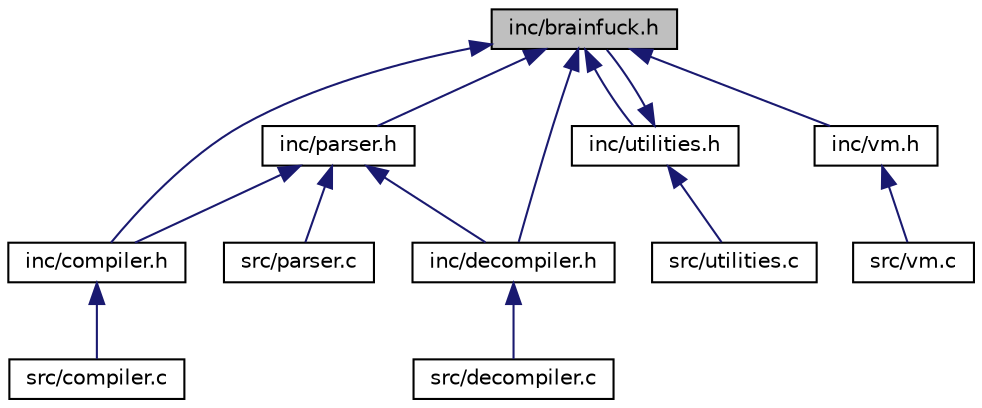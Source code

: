 digraph "inc/brainfuck.h"
{
 // LATEX_PDF_SIZE
  edge [fontname="Helvetica",fontsize="10",labelfontname="Helvetica",labelfontsize="10"];
  node [fontname="Helvetica",fontsize="10",shape=record];
  Node1 [label="inc/brainfuck.h",height=0.2,width=0.4,color="black", fillcolor="grey75", style="filled", fontcolor="black",tooltip="En-tête de l'interpréteur Brainfuck."];
  Node1 -> Node2 [dir="back",color="midnightblue",fontsize="10",style="solid",fontname="Helvetica"];
  Node2 [label="inc/compiler.h",height=0.2,width=0.4,color="black", fillcolor="white", style="filled",URL="$compiler_8h.html",tooltip="Module implémentant la compilation de programmes Brainfuck."];
  Node2 -> Node3 [dir="back",color="midnightblue",fontsize="10",style="solid",fontname="Helvetica"];
  Node3 [label="src/compiler.c",height=0.2,width=0.4,color="black", fillcolor="white", style="filled",URL="$compiler_8c.html",tooltip="Module implémentant la compilation de programmes Brainfuck."];
  Node1 -> Node4 [dir="back",color="midnightblue",fontsize="10",style="solid",fontname="Helvetica"];
  Node4 [label="inc/decompiler.h",height=0.2,width=0.4,color="black", fillcolor="white", style="filled",URL="$decompiler_8h.html",tooltip="Module implémentant la décompilation de bytecode ou d'arbres de syntaxe abstraite de programmes Brain..."];
  Node4 -> Node5 [dir="back",color="midnightblue",fontsize="10",style="solid",fontname="Helvetica"];
  Node5 [label="src/decompiler.c",height=0.2,width=0.4,color="black", fillcolor="white", style="filled",URL="$decompiler_8c.html",tooltip="Module implémentant la décompilation de bytecode ou d'arbres de syntaxe abstraite de programmes Brain..."];
  Node1 -> Node6 [dir="back",color="midnightblue",fontsize="10",style="solid",fontname="Helvetica"];
  Node6 [label="inc/parser.h",height=0.2,width=0.4,color="black", fillcolor="white", style="filled",URL="$parser_8h.html",tooltip="Module implémentant des fonctions liées à l'analyseur."];
  Node6 -> Node2 [dir="back",color="midnightblue",fontsize="10",style="solid",fontname="Helvetica"];
  Node6 -> Node4 [dir="back",color="midnightblue",fontsize="10",style="solid",fontname="Helvetica"];
  Node6 -> Node7 [dir="back",color="midnightblue",fontsize="10",style="solid",fontname="Helvetica"];
  Node7 [label="src/parser.c",height=0.2,width=0.4,color="black", fillcolor="white", style="filled",URL="$parser_8c.html",tooltip="Module implémentant des fonctions liées à l'analyseur."];
  Node1 -> Node8 [dir="back",color="midnightblue",fontsize="10",style="solid",fontname="Helvetica"];
  Node8 [label="inc/utilities.h",height=0.2,width=0.4,color="black", fillcolor="white", style="filled",URL="$utilities_8h.html",tooltip="Module implémentant des fonctions utilitaires pour le programme."];
  Node8 -> Node1 [dir="back",color="midnightblue",fontsize="10",style="solid",fontname="Helvetica"];
  Node8 -> Node9 [dir="back",color="midnightblue",fontsize="10",style="solid",fontname="Helvetica"];
  Node9 [label="src/utilities.c",height=0.2,width=0.4,color="black", fillcolor="white", style="filled",URL="$utilities_8c.html",tooltip="Module implémentant des fonctions utilitaires pour le programme."];
  Node1 -> Node10 [dir="back",color="midnightblue",fontsize="10",style="solid",fontname="Helvetica"];
  Node10 [label="inc/vm.h",height=0.2,width=0.4,color="black", fillcolor="white", style="filled",URL="$vm_8h.html",tooltip="Module implémentant la machine virtuelle de l'interpréteur Brainfuck."];
  Node10 -> Node11 [dir="back",color="midnightblue",fontsize="10",style="solid",fontname="Helvetica"];
  Node11 [label="src/vm.c",height=0.2,width=0.4,color="black", fillcolor="white", style="filled",URL="$vm_8c.html",tooltip="Module implémentant la machine virtuelle de l'interpréteur Brainfuck."];
}
